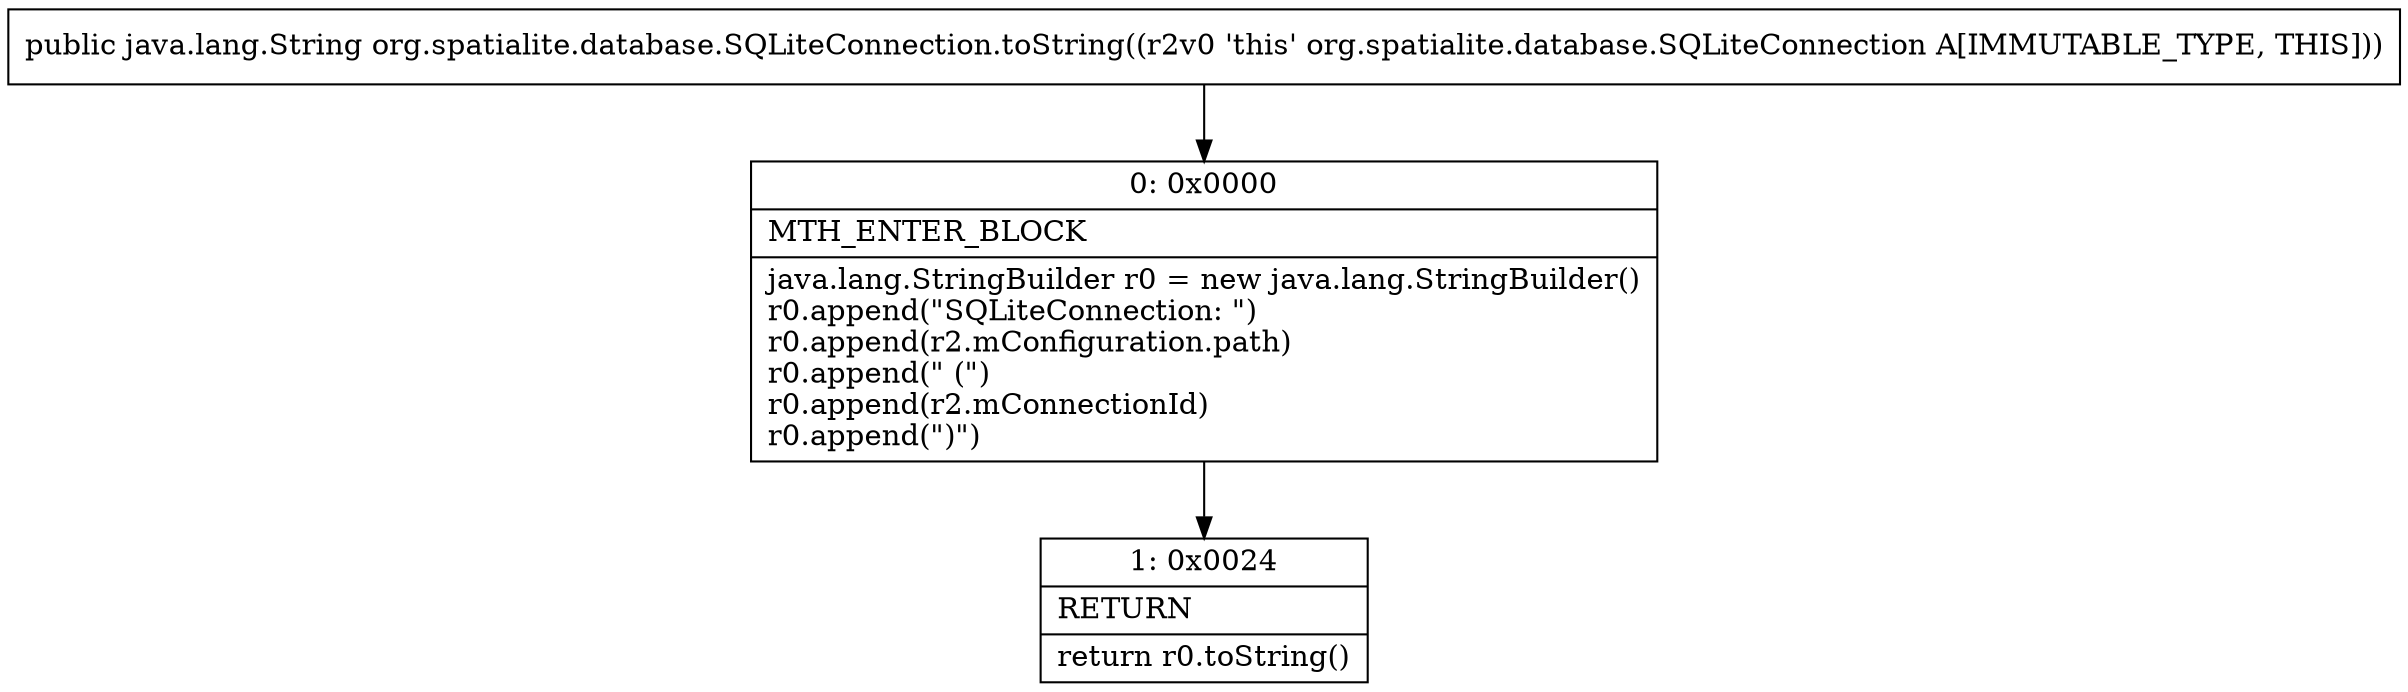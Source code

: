 digraph "CFG fororg.spatialite.database.SQLiteConnection.toString()Ljava\/lang\/String;" {
Node_0 [shape=record,label="{0\:\ 0x0000|MTH_ENTER_BLOCK\l|java.lang.StringBuilder r0 = new java.lang.StringBuilder()\lr0.append(\"SQLiteConnection: \")\lr0.append(r2.mConfiguration.path)\lr0.append(\" (\")\lr0.append(r2.mConnectionId)\lr0.append(\")\")\l}"];
Node_1 [shape=record,label="{1\:\ 0x0024|RETURN\l|return r0.toString()\l}"];
MethodNode[shape=record,label="{public java.lang.String org.spatialite.database.SQLiteConnection.toString((r2v0 'this' org.spatialite.database.SQLiteConnection A[IMMUTABLE_TYPE, THIS])) }"];
MethodNode -> Node_0;
Node_0 -> Node_1;
}

